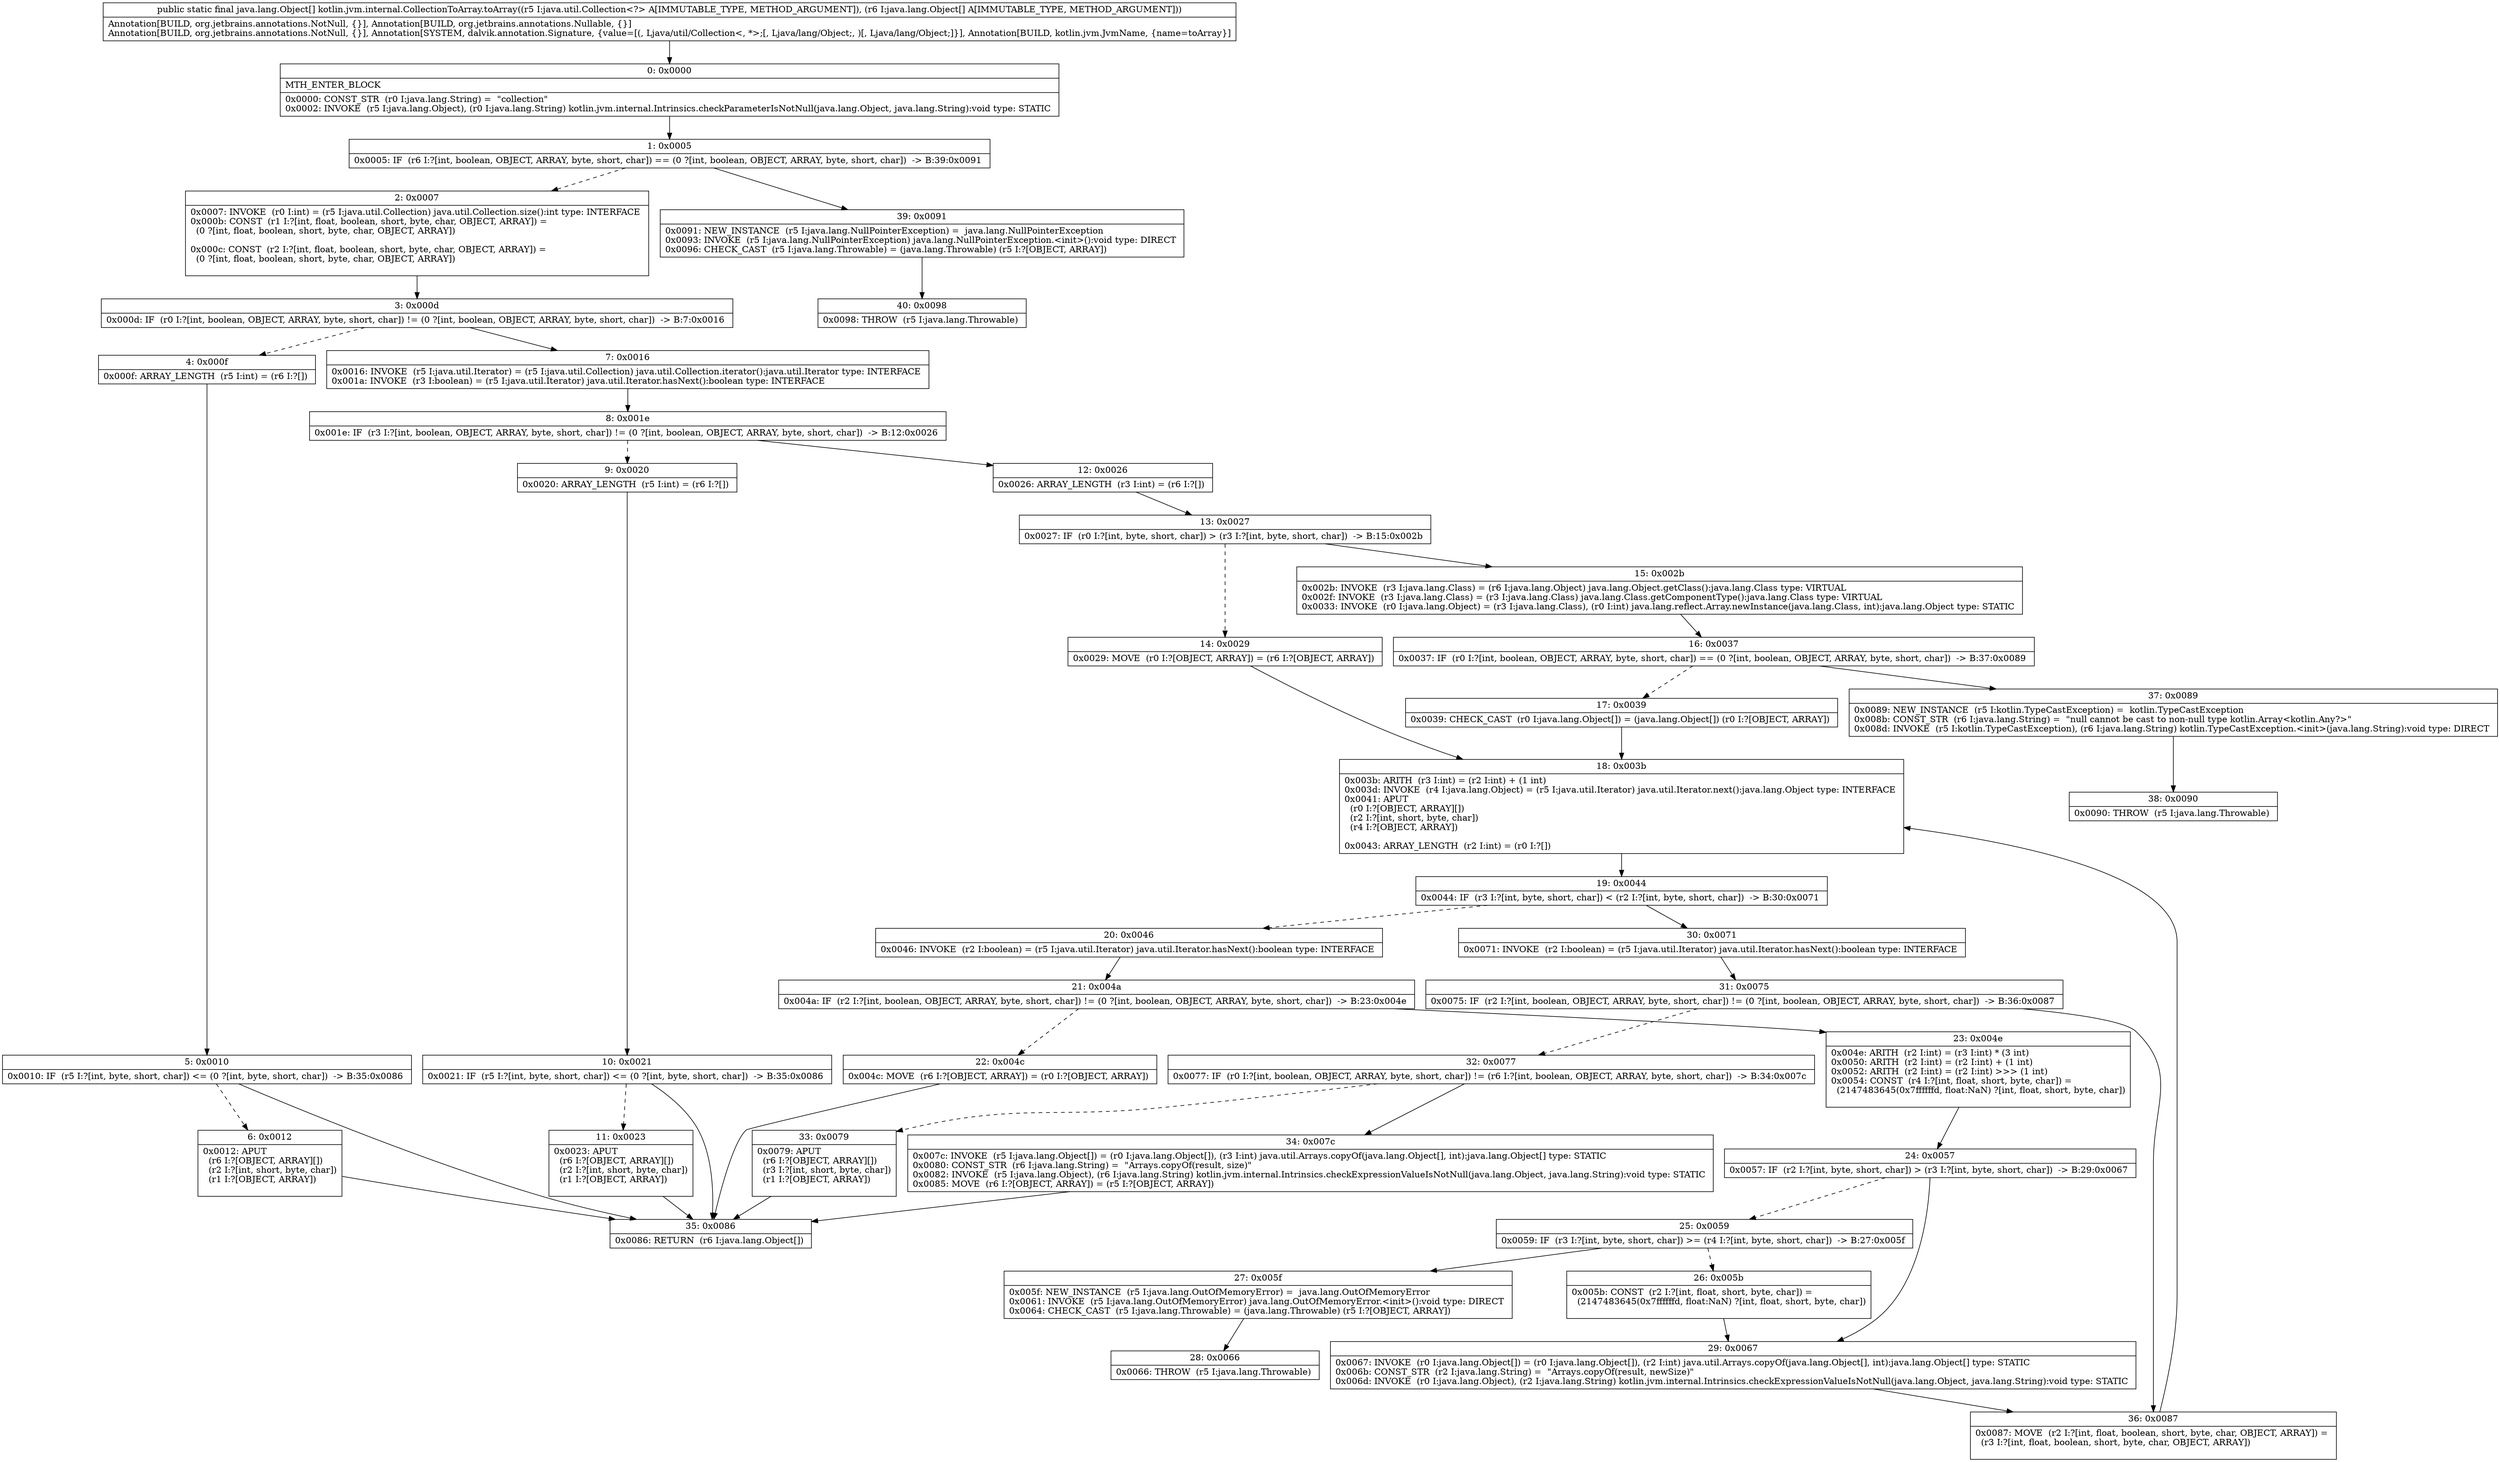 digraph "CFG forkotlin.jvm.internal.CollectionToArray.toArray(Ljava\/util\/Collection;[Ljava\/lang\/Object;)[Ljava\/lang\/Object;" {
Node_0 [shape=record,label="{0\:\ 0x0000|MTH_ENTER_BLOCK\l|0x0000: CONST_STR  (r0 I:java.lang.String) =  \"collection\" \l0x0002: INVOKE  (r5 I:java.lang.Object), (r0 I:java.lang.String) kotlin.jvm.internal.Intrinsics.checkParameterIsNotNull(java.lang.Object, java.lang.String):void type: STATIC \l}"];
Node_1 [shape=record,label="{1\:\ 0x0005|0x0005: IF  (r6 I:?[int, boolean, OBJECT, ARRAY, byte, short, char]) == (0 ?[int, boolean, OBJECT, ARRAY, byte, short, char])  \-\> B:39:0x0091 \l}"];
Node_2 [shape=record,label="{2\:\ 0x0007|0x0007: INVOKE  (r0 I:int) = (r5 I:java.util.Collection) java.util.Collection.size():int type: INTERFACE \l0x000b: CONST  (r1 I:?[int, float, boolean, short, byte, char, OBJECT, ARRAY]) = \l  (0 ?[int, float, boolean, short, byte, char, OBJECT, ARRAY])\l \l0x000c: CONST  (r2 I:?[int, float, boolean, short, byte, char, OBJECT, ARRAY]) = \l  (0 ?[int, float, boolean, short, byte, char, OBJECT, ARRAY])\l \l}"];
Node_3 [shape=record,label="{3\:\ 0x000d|0x000d: IF  (r0 I:?[int, boolean, OBJECT, ARRAY, byte, short, char]) != (0 ?[int, boolean, OBJECT, ARRAY, byte, short, char])  \-\> B:7:0x0016 \l}"];
Node_4 [shape=record,label="{4\:\ 0x000f|0x000f: ARRAY_LENGTH  (r5 I:int) = (r6 I:?[]) \l}"];
Node_5 [shape=record,label="{5\:\ 0x0010|0x0010: IF  (r5 I:?[int, byte, short, char]) \<= (0 ?[int, byte, short, char])  \-\> B:35:0x0086 \l}"];
Node_6 [shape=record,label="{6\:\ 0x0012|0x0012: APUT  \l  (r6 I:?[OBJECT, ARRAY][])\l  (r2 I:?[int, short, byte, char])\l  (r1 I:?[OBJECT, ARRAY])\l \l}"];
Node_7 [shape=record,label="{7\:\ 0x0016|0x0016: INVOKE  (r5 I:java.util.Iterator) = (r5 I:java.util.Collection) java.util.Collection.iterator():java.util.Iterator type: INTERFACE \l0x001a: INVOKE  (r3 I:boolean) = (r5 I:java.util.Iterator) java.util.Iterator.hasNext():boolean type: INTERFACE \l}"];
Node_8 [shape=record,label="{8\:\ 0x001e|0x001e: IF  (r3 I:?[int, boolean, OBJECT, ARRAY, byte, short, char]) != (0 ?[int, boolean, OBJECT, ARRAY, byte, short, char])  \-\> B:12:0x0026 \l}"];
Node_9 [shape=record,label="{9\:\ 0x0020|0x0020: ARRAY_LENGTH  (r5 I:int) = (r6 I:?[]) \l}"];
Node_10 [shape=record,label="{10\:\ 0x0021|0x0021: IF  (r5 I:?[int, byte, short, char]) \<= (0 ?[int, byte, short, char])  \-\> B:35:0x0086 \l}"];
Node_11 [shape=record,label="{11\:\ 0x0023|0x0023: APUT  \l  (r6 I:?[OBJECT, ARRAY][])\l  (r2 I:?[int, short, byte, char])\l  (r1 I:?[OBJECT, ARRAY])\l \l}"];
Node_12 [shape=record,label="{12\:\ 0x0026|0x0026: ARRAY_LENGTH  (r3 I:int) = (r6 I:?[]) \l}"];
Node_13 [shape=record,label="{13\:\ 0x0027|0x0027: IF  (r0 I:?[int, byte, short, char]) \> (r3 I:?[int, byte, short, char])  \-\> B:15:0x002b \l}"];
Node_14 [shape=record,label="{14\:\ 0x0029|0x0029: MOVE  (r0 I:?[OBJECT, ARRAY]) = (r6 I:?[OBJECT, ARRAY]) \l}"];
Node_15 [shape=record,label="{15\:\ 0x002b|0x002b: INVOKE  (r3 I:java.lang.Class) = (r6 I:java.lang.Object) java.lang.Object.getClass():java.lang.Class type: VIRTUAL \l0x002f: INVOKE  (r3 I:java.lang.Class) = (r3 I:java.lang.Class) java.lang.Class.getComponentType():java.lang.Class type: VIRTUAL \l0x0033: INVOKE  (r0 I:java.lang.Object) = (r3 I:java.lang.Class), (r0 I:int) java.lang.reflect.Array.newInstance(java.lang.Class, int):java.lang.Object type: STATIC \l}"];
Node_16 [shape=record,label="{16\:\ 0x0037|0x0037: IF  (r0 I:?[int, boolean, OBJECT, ARRAY, byte, short, char]) == (0 ?[int, boolean, OBJECT, ARRAY, byte, short, char])  \-\> B:37:0x0089 \l}"];
Node_17 [shape=record,label="{17\:\ 0x0039|0x0039: CHECK_CAST  (r0 I:java.lang.Object[]) = (java.lang.Object[]) (r0 I:?[OBJECT, ARRAY]) \l}"];
Node_18 [shape=record,label="{18\:\ 0x003b|0x003b: ARITH  (r3 I:int) = (r2 I:int) + (1 int) \l0x003d: INVOKE  (r4 I:java.lang.Object) = (r5 I:java.util.Iterator) java.util.Iterator.next():java.lang.Object type: INTERFACE \l0x0041: APUT  \l  (r0 I:?[OBJECT, ARRAY][])\l  (r2 I:?[int, short, byte, char])\l  (r4 I:?[OBJECT, ARRAY])\l \l0x0043: ARRAY_LENGTH  (r2 I:int) = (r0 I:?[]) \l}"];
Node_19 [shape=record,label="{19\:\ 0x0044|0x0044: IF  (r3 I:?[int, byte, short, char]) \< (r2 I:?[int, byte, short, char])  \-\> B:30:0x0071 \l}"];
Node_20 [shape=record,label="{20\:\ 0x0046|0x0046: INVOKE  (r2 I:boolean) = (r5 I:java.util.Iterator) java.util.Iterator.hasNext():boolean type: INTERFACE \l}"];
Node_21 [shape=record,label="{21\:\ 0x004a|0x004a: IF  (r2 I:?[int, boolean, OBJECT, ARRAY, byte, short, char]) != (0 ?[int, boolean, OBJECT, ARRAY, byte, short, char])  \-\> B:23:0x004e \l}"];
Node_22 [shape=record,label="{22\:\ 0x004c|0x004c: MOVE  (r6 I:?[OBJECT, ARRAY]) = (r0 I:?[OBJECT, ARRAY]) \l}"];
Node_23 [shape=record,label="{23\:\ 0x004e|0x004e: ARITH  (r2 I:int) = (r3 I:int) * (3 int) \l0x0050: ARITH  (r2 I:int) = (r2 I:int) + (1 int) \l0x0052: ARITH  (r2 I:int) = (r2 I:int) \>\>\> (1 int) \l0x0054: CONST  (r4 I:?[int, float, short, byte, char]) = \l  (2147483645(0x7ffffffd, float:NaN) ?[int, float, short, byte, char])\l \l}"];
Node_24 [shape=record,label="{24\:\ 0x0057|0x0057: IF  (r2 I:?[int, byte, short, char]) \> (r3 I:?[int, byte, short, char])  \-\> B:29:0x0067 \l}"];
Node_25 [shape=record,label="{25\:\ 0x0059|0x0059: IF  (r3 I:?[int, byte, short, char]) \>= (r4 I:?[int, byte, short, char])  \-\> B:27:0x005f \l}"];
Node_26 [shape=record,label="{26\:\ 0x005b|0x005b: CONST  (r2 I:?[int, float, short, byte, char]) = \l  (2147483645(0x7ffffffd, float:NaN) ?[int, float, short, byte, char])\l \l}"];
Node_27 [shape=record,label="{27\:\ 0x005f|0x005f: NEW_INSTANCE  (r5 I:java.lang.OutOfMemoryError) =  java.lang.OutOfMemoryError \l0x0061: INVOKE  (r5 I:java.lang.OutOfMemoryError) java.lang.OutOfMemoryError.\<init\>():void type: DIRECT \l0x0064: CHECK_CAST  (r5 I:java.lang.Throwable) = (java.lang.Throwable) (r5 I:?[OBJECT, ARRAY]) \l}"];
Node_28 [shape=record,label="{28\:\ 0x0066|0x0066: THROW  (r5 I:java.lang.Throwable) \l}"];
Node_29 [shape=record,label="{29\:\ 0x0067|0x0067: INVOKE  (r0 I:java.lang.Object[]) = (r0 I:java.lang.Object[]), (r2 I:int) java.util.Arrays.copyOf(java.lang.Object[], int):java.lang.Object[] type: STATIC \l0x006b: CONST_STR  (r2 I:java.lang.String) =  \"Arrays.copyOf(result, newSize)\" \l0x006d: INVOKE  (r0 I:java.lang.Object), (r2 I:java.lang.String) kotlin.jvm.internal.Intrinsics.checkExpressionValueIsNotNull(java.lang.Object, java.lang.String):void type: STATIC \l}"];
Node_30 [shape=record,label="{30\:\ 0x0071|0x0071: INVOKE  (r2 I:boolean) = (r5 I:java.util.Iterator) java.util.Iterator.hasNext():boolean type: INTERFACE \l}"];
Node_31 [shape=record,label="{31\:\ 0x0075|0x0075: IF  (r2 I:?[int, boolean, OBJECT, ARRAY, byte, short, char]) != (0 ?[int, boolean, OBJECT, ARRAY, byte, short, char])  \-\> B:36:0x0087 \l}"];
Node_32 [shape=record,label="{32\:\ 0x0077|0x0077: IF  (r0 I:?[int, boolean, OBJECT, ARRAY, byte, short, char]) != (r6 I:?[int, boolean, OBJECT, ARRAY, byte, short, char])  \-\> B:34:0x007c \l}"];
Node_33 [shape=record,label="{33\:\ 0x0079|0x0079: APUT  \l  (r6 I:?[OBJECT, ARRAY][])\l  (r3 I:?[int, short, byte, char])\l  (r1 I:?[OBJECT, ARRAY])\l \l}"];
Node_34 [shape=record,label="{34\:\ 0x007c|0x007c: INVOKE  (r5 I:java.lang.Object[]) = (r0 I:java.lang.Object[]), (r3 I:int) java.util.Arrays.copyOf(java.lang.Object[], int):java.lang.Object[] type: STATIC \l0x0080: CONST_STR  (r6 I:java.lang.String) =  \"Arrays.copyOf(result, size)\" \l0x0082: INVOKE  (r5 I:java.lang.Object), (r6 I:java.lang.String) kotlin.jvm.internal.Intrinsics.checkExpressionValueIsNotNull(java.lang.Object, java.lang.String):void type: STATIC \l0x0085: MOVE  (r6 I:?[OBJECT, ARRAY]) = (r5 I:?[OBJECT, ARRAY]) \l}"];
Node_35 [shape=record,label="{35\:\ 0x0086|0x0086: RETURN  (r6 I:java.lang.Object[]) \l}"];
Node_36 [shape=record,label="{36\:\ 0x0087|0x0087: MOVE  (r2 I:?[int, float, boolean, short, byte, char, OBJECT, ARRAY]) = \l  (r3 I:?[int, float, boolean, short, byte, char, OBJECT, ARRAY])\l \l}"];
Node_37 [shape=record,label="{37\:\ 0x0089|0x0089: NEW_INSTANCE  (r5 I:kotlin.TypeCastException) =  kotlin.TypeCastException \l0x008b: CONST_STR  (r6 I:java.lang.String) =  \"null cannot be cast to non\-null type kotlin.Array\<kotlin.Any?\>\" \l0x008d: INVOKE  (r5 I:kotlin.TypeCastException), (r6 I:java.lang.String) kotlin.TypeCastException.\<init\>(java.lang.String):void type: DIRECT \l}"];
Node_38 [shape=record,label="{38\:\ 0x0090|0x0090: THROW  (r5 I:java.lang.Throwable) \l}"];
Node_39 [shape=record,label="{39\:\ 0x0091|0x0091: NEW_INSTANCE  (r5 I:java.lang.NullPointerException) =  java.lang.NullPointerException \l0x0093: INVOKE  (r5 I:java.lang.NullPointerException) java.lang.NullPointerException.\<init\>():void type: DIRECT \l0x0096: CHECK_CAST  (r5 I:java.lang.Throwable) = (java.lang.Throwable) (r5 I:?[OBJECT, ARRAY]) \l}"];
Node_40 [shape=record,label="{40\:\ 0x0098|0x0098: THROW  (r5 I:java.lang.Throwable) \l}"];
MethodNode[shape=record,label="{public static final java.lang.Object[] kotlin.jvm.internal.CollectionToArray.toArray((r5 I:java.util.Collection\<?\> A[IMMUTABLE_TYPE, METHOD_ARGUMENT]), (r6 I:java.lang.Object[] A[IMMUTABLE_TYPE, METHOD_ARGUMENT]))  | Annotation[BUILD, org.jetbrains.annotations.NotNull, \{\}], Annotation[BUILD, org.jetbrains.annotations.Nullable, \{\}]\lAnnotation[BUILD, org.jetbrains.annotations.NotNull, \{\}], Annotation[SYSTEM, dalvik.annotation.Signature, \{value=[(, Ljava\/util\/Collection\<, *\>;[, Ljava\/lang\/Object;, )[, Ljava\/lang\/Object;]\}], Annotation[BUILD, kotlin.jvm.JvmName, \{name=toArray\}]\l}"];
MethodNode -> Node_0;
Node_0 -> Node_1;
Node_1 -> Node_2[style=dashed];
Node_1 -> Node_39;
Node_2 -> Node_3;
Node_3 -> Node_4[style=dashed];
Node_3 -> Node_7;
Node_4 -> Node_5;
Node_5 -> Node_6[style=dashed];
Node_5 -> Node_35;
Node_6 -> Node_35;
Node_7 -> Node_8;
Node_8 -> Node_9[style=dashed];
Node_8 -> Node_12;
Node_9 -> Node_10;
Node_10 -> Node_11[style=dashed];
Node_10 -> Node_35;
Node_11 -> Node_35;
Node_12 -> Node_13;
Node_13 -> Node_14[style=dashed];
Node_13 -> Node_15;
Node_14 -> Node_18;
Node_15 -> Node_16;
Node_16 -> Node_17[style=dashed];
Node_16 -> Node_37;
Node_17 -> Node_18;
Node_18 -> Node_19;
Node_19 -> Node_20[style=dashed];
Node_19 -> Node_30;
Node_20 -> Node_21;
Node_21 -> Node_22[style=dashed];
Node_21 -> Node_23;
Node_22 -> Node_35;
Node_23 -> Node_24;
Node_24 -> Node_25[style=dashed];
Node_24 -> Node_29;
Node_25 -> Node_26[style=dashed];
Node_25 -> Node_27;
Node_26 -> Node_29;
Node_27 -> Node_28;
Node_29 -> Node_36;
Node_30 -> Node_31;
Node_31 -> Node_32[style=dashed];
Node_31 -> Node_36;
Node_32 -> Node_33[style=dashed];
Node_32 -> Node_34;
Node_33 -> Node_35;
Node_34 -> Node_35;
Node_36 -> Node_18;
Node_37 -> Node_38;
Node_39 -> Node_40;
}

